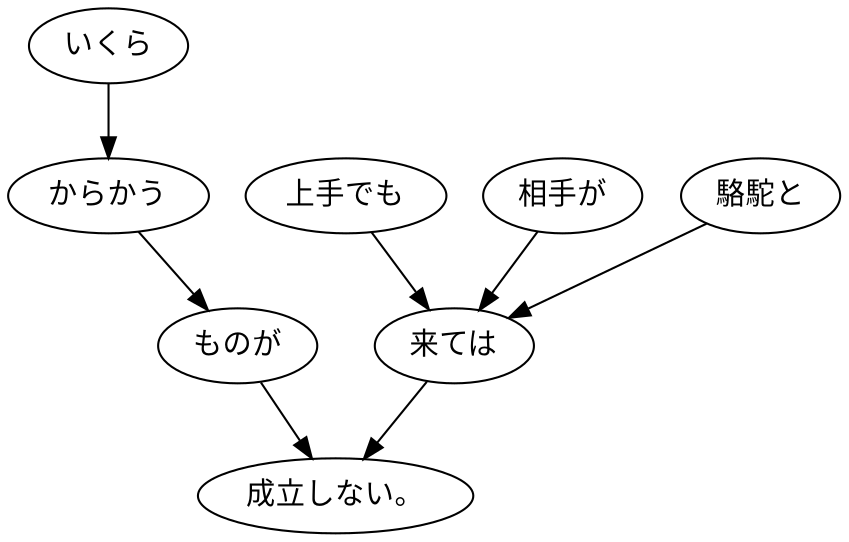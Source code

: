 digraph graph4758 {
	node0 [label="いくら"];
	node1 [label="からかう"];
	node2 [label="ものが"];
	node3 [label="上手でも"];
	node4 [label="相手が"];
	node5 [label="駱駝と"];
	node6 [label="来ては"];
	node7 [label="成立しない。"];
	node0 -> node1;
	node1 -> node2;
	node2 -> node7;
	node3 -> node6;
	node4 -> node6;
	node5 -> node6;
	node6 -> node7;
}
